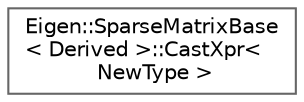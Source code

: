 digraph "Graphical Class Hierarchy"
{
 // LATEX_PDF_SIZE
  bgcolor="transparent";
  edge [fontname=Helvetica,fontsize=10,labelfontname=Helvetica,labelfontsize=10];
  node [fontname=Helvetica,fontsize=10,shape=box,height=0.2,width=0.4];
  rankdir="LR";
  Node0 [id="Node000000",label="Eigen::SparseMatrixBase\l\< Derived \>::CastXpr\<\l NewType \>",height=0.2,width=0.4,color="grey40", fillcolor="white", style="filled",URL="$structEigen_1_1SparseMatrixBase_1_1CastXpr.html",tooltip=" "];
}

